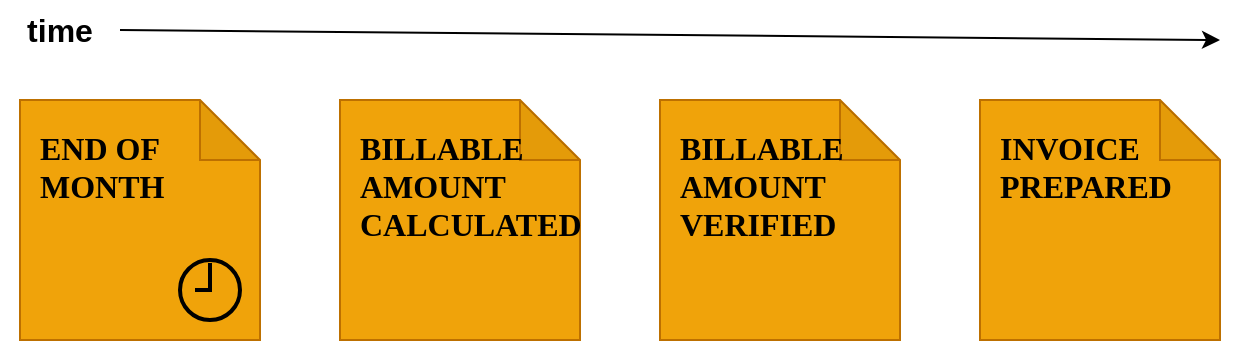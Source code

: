 <mxfile>
    <diagram id="WeRvMHGyd5pOWe0ULhX9" name="Page-1">
        <mxGraphModel dx="857" dy="899" grid="1" gridSize="10" guides="1" tooltips="1" connect="1" arrows="1" fold="1" page="1" pageScale="1" pageWidth="850" pageHeight="1100" math="0" shadow="0">
            <root>
                <mxCell id="0"/>
                <mxCell id="1" parent="0"/>
                <mxCell id="2" value="END OF MONTH" style="shape=note;whiteSpace=wrap;html=1;backgroundOutline=1;darkOpacity=0.05;fillColor=#f0a30a;strokeColor=#BD7000;fontColor=#000000;fontSize=16;fontStyle=1;align=left;verticalAlign=top;spacing=10;fontFamily=Comic Sans MS;" vertex="1" parent="1">
                    <mxGeometry x="40" y="80" width="120" height="120" as="geometry"/>
                </mxCell>
                <mxCell id="3" value="BILLABLE AMOUNT CALCULATED" style="shape=note;whiteSpace=wrap;html=1;backgroundOutline=1;darkOpacity=0.05;fillColor=#f0a30a;strokeColor=#BD7000;fontColor=#000000;fontSize=16;fontStyle=1;align=left;verticalAlign=top;spacing=10;fontFamily=Comic Sans MS;" vertex="1" parent="1">
                    <mxGeometry x="200" y="80" width="120" height="120" as="geometry"/>
                </mxCell>
                <mxCell id="4" value="BILLABLE AMOUNT VERIFIED" style="shape=note;whiteSpace=wrap;html=1;backgroundOutline=1;darkOpacity=0.05;fillColor=#f0a30a;strokeColor=#BD7000;fontColor=#000000;fontSize=16;fontStyle=1;align=left;verticalAlign=top;spacing=10;fontFamily=Comic Sans MS;" vertex="1" parent="1">
                    <mxGeometry x="360" y="80" width="120" height="120" as="geometry"/>
                </mxCell>
                <mxCell id="5" value="INVOICE PREPARED" style="shape=note;whiteSpace=wrap;html=1;backgroundOutline=1;darkOpacity=0.05;fillColor=#f0a30a;strokeColor=#BD7000;fontColor=#000000;fontSize=16;fontStyle=1;align=left;verticalAlign=top;spacing=10;fontFamily=Comic Sans MS;" vertex="1" parent="1">
                    <mxGeometry x="520" y="80" width="120" height="120" as="geometry"/>
                </mxCell>
                <mxCell id="6" value="" style="html=1;verticalLabelPosition=bottom;align=center;labelBackgroundColor=#ffffff;verticalAlign=top;strokeWidth=2;strokeColor=#000000;shadow=0;dashed=0;shape=mxgraph.ios7.icons.clock;fillColor=none;" vertex="1" parent="1">
                    <mxGeometry x="120" y="160" width="30" height="30" as="geometry"/>
                </mxCell>
                <mxCell id="7" value="time" style="text;html=1;align=center;verticalAlign=middle;whiteSpace=wrap;rounded=0;fontStyle=1;fontSize=16;" vertex="1" parent="1">
                    <mxGeometry x="30" y="30" width="60" height="30" as="geometry"/>
                </mxCell>
                <mxCell id="9" value="" style="endArrow=classic;html=1;exitX=1;exitY=0.5;exitDx=0;exitDy=0;" edge="1" parent="1" source="7">
                    <mxGeometry width="50" height="50" relative="1" as="geometry">
                        <mxPoint x="400" y="240" as="sourcePoint"/>
                        <mxPoint x="640" y="50" as="targetPoint"/>
                    </mxGeometry>
                </mxCell>
            </root>
        </mxGraphModel>
    </diagram>
</mxfile>
